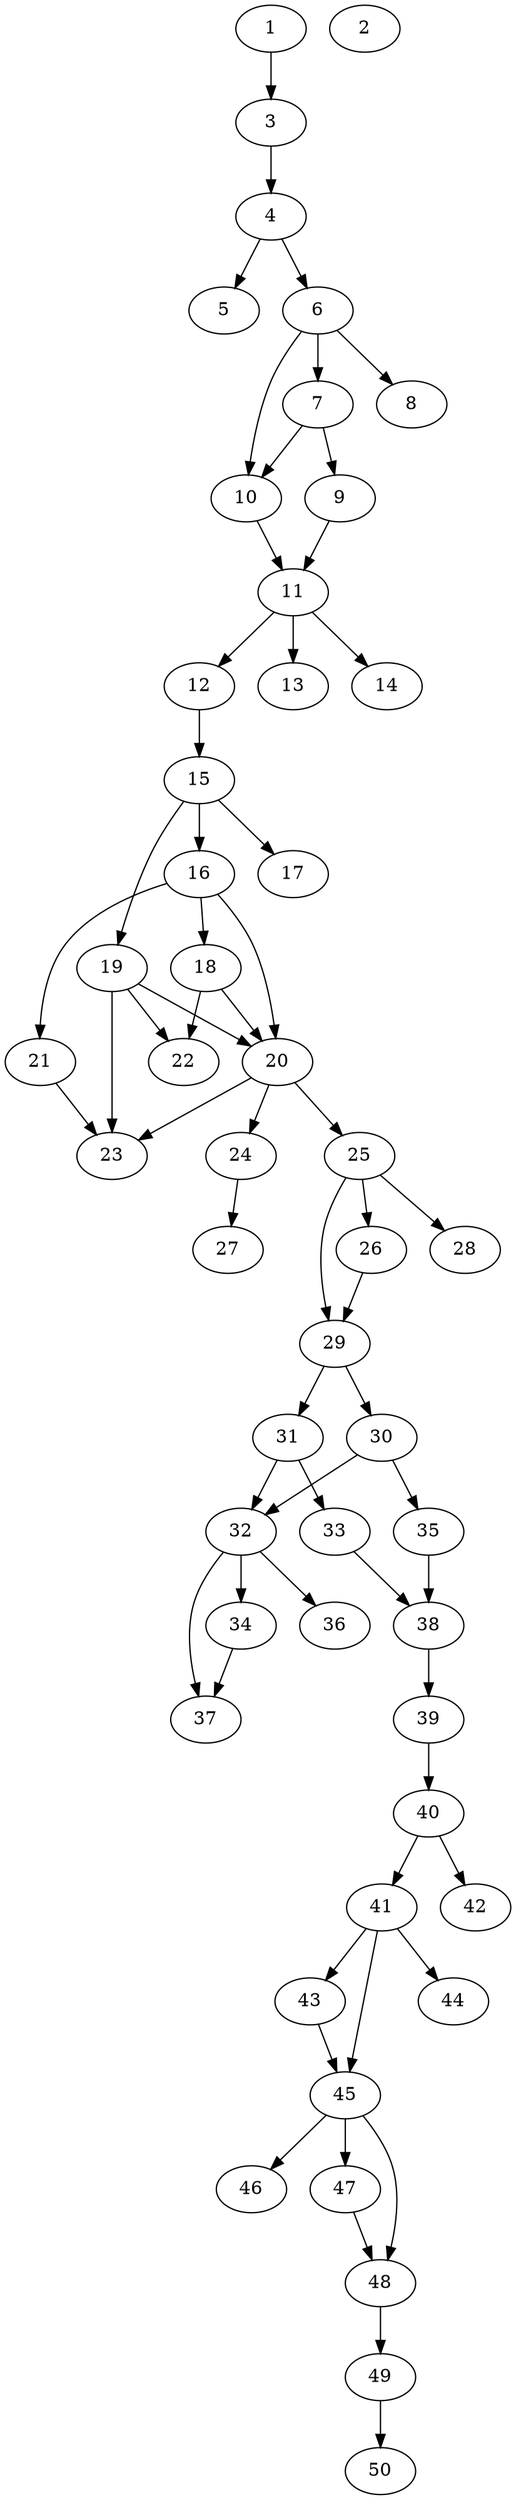 // DAG automatically generated by daggen at Tue Jul 18 11:30:58 2017
// ./daggen --dot -n 50 --fat 0.2 --regular 0.2 --density 0.8 --jump 2 
digraph G {
  1 [size="503708915268", alpha="0.00"]
  1 -> 3 [size ="536870912"]
  2 [size="514131743605", alpha="0.05"]
  3 [size="96195829749", alpha="0.02"]
  3 -> 4 [size ="75497472"]
  4 [size="782757789696", alpha="0.13"]
  4 -> 5 [size ="679477248"]
  4 -> 6 [size ="679477248"]
  5 [size="245967315205", alpha="0.14"]
  6 [size="12535302397", alpha="0.17"]
  6 -> 7 [size ="679477248"]
  6 -> 8 [size ="679477248"]
  6 -> 10 [size ="679477248"]
  7 [size="753864196280", alpha="0.06"]
  7 -> 9 [size ="536870912"]
  7 -> 10 [size ="536870912"]
  8 [size="22390852078", alpha="0.14"]
  9 [size="647742774070", alpha="0.15"]
  9 -> 11 [size ="679477248"]
  10 [size="549755813888", alpha="0.19"]
  10 -> 11 [size ="536870912"]
  11 [size="6463520866", alpha="0.02"]
  11 -> 12 [size ="134217728"]
  11 -> 13 [size ="134217728"]
  11 -> 14 [size ="134217728"]
  12 [size="68252403924", alpha="0.00"]
  12 -> 15 [size ="75497472"]
  13 [size="368293445632", alpha="0.10"]
  14 [size="782757789696", alpha="0.12"]
  15 [size="369018691332", alpha="0.12"]
  15 -> 16 [size ="411041792"]
  15 -> 17 [size ="411041792"]
  15 -> 19 [size ="411041792"]
  16 [size="843159747859", alpha="0.13"]
  16 -> 18 [size ="679477248"]
  16 -> 20 [size ="679477248"]
  16 -> 21 [size ="679477248"]
  17 [size="20011689898", alpha="0.19"]
  18 [size="225121830301", alpha="0.16"]
  18 -> 20 [size ="301989888"]
  18 -> 22 [size ="301989888"]
  19 [size="1990985973", alpha="0.06"]
  19 -> 20 [size ="33554432"]
  19 -> 22 [size ="33554432"]
  19 -> 23 [size ="33554432"]
  20 [size="231928233984", alpha="0.03"]
  20 -> 23 [size ="301989888"]
  20 -> 24 [size ="301989888"]
  20 -> 25 [size ="301989888"]
  21 [size="31131469092", alpha="0.04"]
  21 -> 23 [size ="134217728"]
  22 [size="782757789696", alpha="0.11"]
  23 [size="134217728000", alpha="0.04"]
  24 [size="134217728000", alpha="0.12"]
  24 -> 27 [size ="209715200"]
  25 [size="231928233984", alpha="0.01"]
  25 -> 26 [size ="301989888"]
  25 -> 28 [size ="301989888"]
  25 -> 29 [size ="301989888"]
  26 [size="368293445632", alpha="0.15"]
  26 -> 29 [size ="411041792"]
  27 [size="10576081011", alpha="0.17"]
  28 [size="134217728000", alpha="0.15"]
  29 [size="8628209862", alpha="0.05"]
  29 -> 30 [size ="209715200"]
  29 -> 31 [size ="209715200"]
  30 [size="231928233984", alpha="0.18"]
  30 -> 32 [size ="301989888"]
  30 -> 35 [size ="301989888"]
  31 [size="12570407693", alpha="0.16"]
  31 -> 32 [size ="209715200"]
  31 -> 33 [size ="209715200"]
  32 [size="134217728000", alpha="0.19"]
  32 -> 34 [size ="209715200"]
  32 -> 36 [size ="209715200"]
  32 -> 37 [size ="209715200"]
  33 [size="4703376257", alpha="0.17"]
  33 -> 38 [size ="75497472"]
  34 [size="134217728000", alpha="0.17"]
  34 -> 37 [size ="209715200"]
  35 [size="368293445632", alpha="0.01"]
  35 -> 38 [size ="411041792"]
  36 [size="38660288828", alpha="0.07"]
  37 [size="156069319080", alpha="0.15"]
  38 [size="231928233984", alpha="0.17"]
  38 -> 39 [size ="301989888"]
  39 [size="6905459317", alpha="0.14"]
  39 -> 40 [size ="134217728"]
  40 [size="6562729590", alpha="0.19"]
  40 -> 41 [size ="536870912"]
  40 -> 42 [size ="536870912"]
  41 [size="1484416107", alpha="0.10"]
  41 -> 43 [size ="33554432"]
  41 -> 44 [size ="33554432"]
  41 -> 45 [size ="33554432"]
  42 [size="231928233984", alpha="0.03"]
  43 [size="6434953261", alpha="0.20"]
  43 -> 45 [size ="33554432"]
  44 [size="549755813888", alpha="0.19"]
  45 [size="31149014474", alpha="0.02"]
  45 -> 46 [size ="536870912"]
  45 -> 47 [size ="536870912"]
  45 -> 48 [size ="536870912"]
  46 [size="99551444100", alpha="0.10"]
  47 [size="3371970476", alpha="0.19"]
  47 -> 48 [size ="75497472"]
  48 [size="549755813888", alpha="0.16"]
  48 -> 49 [size ="536870912"]
  49 [size="14419920779", alpha="0.20"]
  49 -> 50 [size ="301989888"]
  50 [size="3068568894", alpha="0.03"]
}

